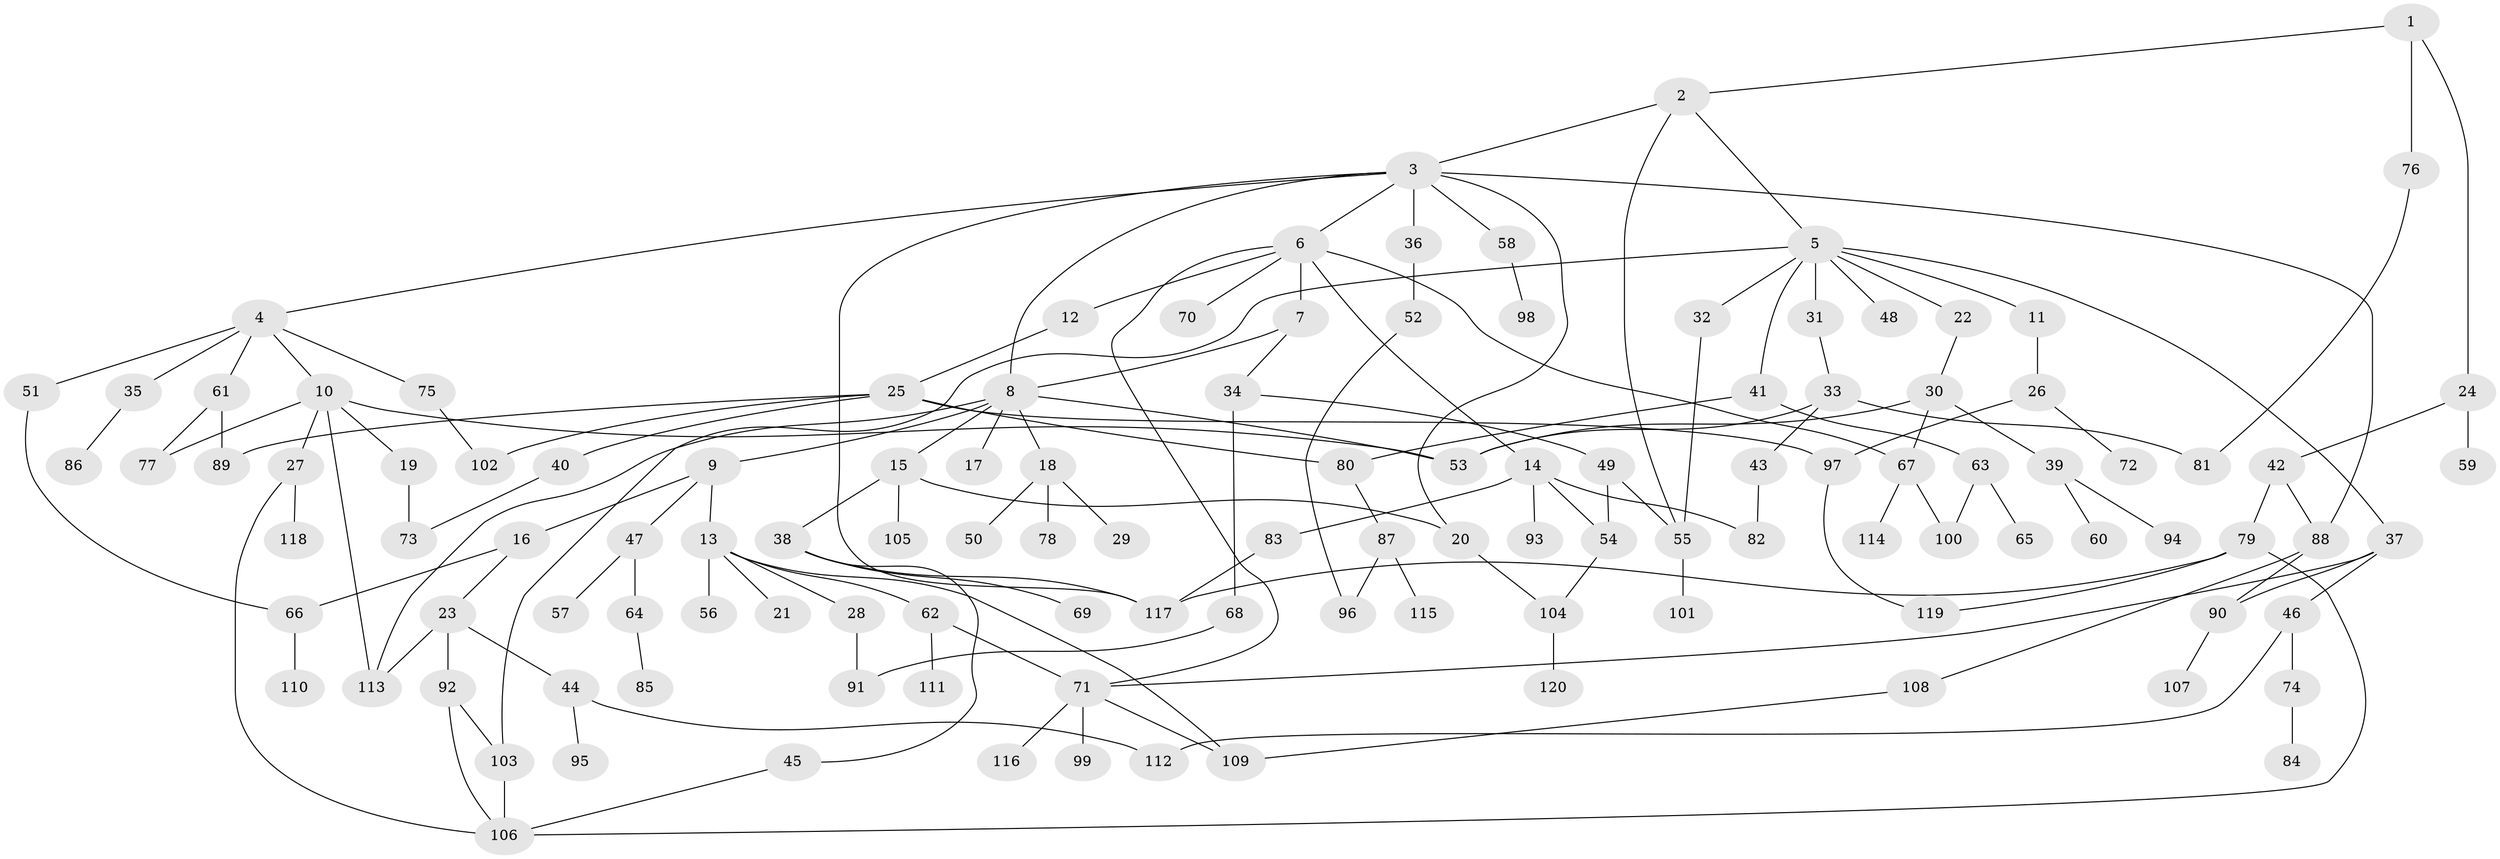 // Generated by graph-tools (version 1.1) at 2025/25/03/09/25 03:25:29]
// undirected, 120 vertices, 159 edges
graph export_dot {
graph [start="1"]
  node [color=gray90,style=filled];
  1;
  2;
  3;
  4;
  5;
  6;
  7;
  8;
  9;
  10;
  11;
  12;
  13;
  14;
  15;
  16;
  17;
  18;
  19;
  20;
  21;
  22;
  23;
  24;
  25;
  26;
  27;
  28;
  29;
  30;
  31;
  32;
  33;
  34;
  35;
  36;
  37;
  38;
  39;
  40;
  41;
  42;
  43;
  44;
  45;
  46;
  47;
  48;
  49;
  50;
  51;
  52;
  53;
  54;
  55;
  56;
  57;
  58;
  59;
  60;
  61;
  62;
  63;
  64;
  65;
  66;
  67;
  68;
  69;
  70;
  71;
  72;
  73;
  74;
  75;
  76;
  77;
  78;
  79;
  80;
  81;
  82;
  83;
  84;
  85;
  86;
  87;
  88;
  89;
  90;
  91;
  92;
  93;
  94;
  95;
  96;
  97;
  98;
  99;
  100;
  101;
  102;
  103;
  104;
  105;
  106;
  107;
  108;
  109;
  110;
  111;
  112;
  113;
  114;
  115;
  116;
  117;
  118;
  119;
  120;
  1 -- 2;
  1 -- 24;
  1 -- 76;
  2 -- 3;
  2 -- 5;
  2 -- 55;
  3 -- 4;
  3 -- 6;
  3 -- 20;
  3 -- 36;
  3 -- 58;
  3 -- 88;
  3 -- 117;
  3 -- 8;
  4 -- 10;
  4 -- 35;
  4 -- 51;
  4 -- 61;
  4 -- 75;
  5 -- 11;
  5 -- 22;
  5 -- 31;
  5 -- 32;
  5 -- 37;
  5 -- 41;
  5 -- 48;
  5 -- 103;
  6 -- 7;
  6 -- 12;
  6 -- 14;
  6 -- 70;
  6 -- 71;
  6 -- 67;
  7 -- 8;
  7 -- 34;
  8 -- 9;
  8 -- 15;
  8 -- 17;
  8 -- 18;
  8 -- 53;
  8 -- 113;
  9 -- 13;
  9 -- 16;
  9 -- 47;
  10 -- 19;
  10 -- 27;
  10 -- 113;
  10 -- 77;
  10 -- 53;
  11 -- 26;
  12 -- 25;
  13 -- 21;
  13 -- 28;
  13 -- 56;
  13 -- 62;
  13 -- 109;
  14 -- 82;
  14 -- 83;
  14 -- 93;
  14 -- 54;
  15 -- 38;
  15 -- 105;
  15 -- 20;
  16 -- 23;
  16 -- 66;
  18 -- 29;
  18 -- 50;
  18 -- 78;
  19 -- 73;
  20 -- 104;
  22 -- 30;
  23 -- 44;
  23 -- 92;
  23 -- 113;
  24 -- 42;
  24 -- 59;
  25 -- 40;
  25 -- 80;
  25 -- 89;
  25 -- 102;
  25 -- 97;
  26 -- 72;
  26 -- 97;
  27 -- 118;
  27 -- 106;
  28 -- 91;
  30 -- 39;
  30 -- 67;
  30 -- 53;
  31 -- 33;
  32 -- 55;
  33 -- 43;
  33 -- 53;
  33 -- 81;
  34 -- 49;
  34 -- 68;
  35 -- 86;
  36 -- 52;
  37 -- 46;
  37 -- 71;
  37 -- 90;
  38 -- 45;
  38 -- 69;
  38 -- 117;
  39 -- 60;
  39 -- 94;
  40 -- 73;
  41 -- 63;
  41 -- 80;
  42 -- 79;
  42 -- 88;
  43 -- 82;
  44 -- 95;
  44 -- 112;
  45 -- 106;
  46 -- 74;
  46 -- 112;
  47 -- 57;
  47 -- 64;
  49 -- 54;
  49 -- 55;
  51 -- 66;
  52 -- 96;
  54 -- 104;
  55 -- 101;
  58 -- 98;
  61 -- 77;
  61 -- 89;
  62 -- 111;
  62 -- 71;
  63 -- 65;
  63 -- 100;
  64 -- 85;
  66 -- 110;
  67 -- 100;
  67 -- 114;
  68 -- 91;
  71 -- 99;
  71 -- 109;
  71 -- 116;
  74 -- 84;
  75 -- 102;
  76 -- 81;
  79 -- 106;
  79 -- 119;
  79 -- 117;
  80 -- 87;
  83 -- 117;
  87 -- 115;
  87 -- 96;
  88 -- 90;
  88 -- 108;
  90 -- 107;
  92 -- 103;
  92 -- 106;
  97 -- 119;
  103 -- 106;
  104 -- 120;
  108 -- 109;
}
